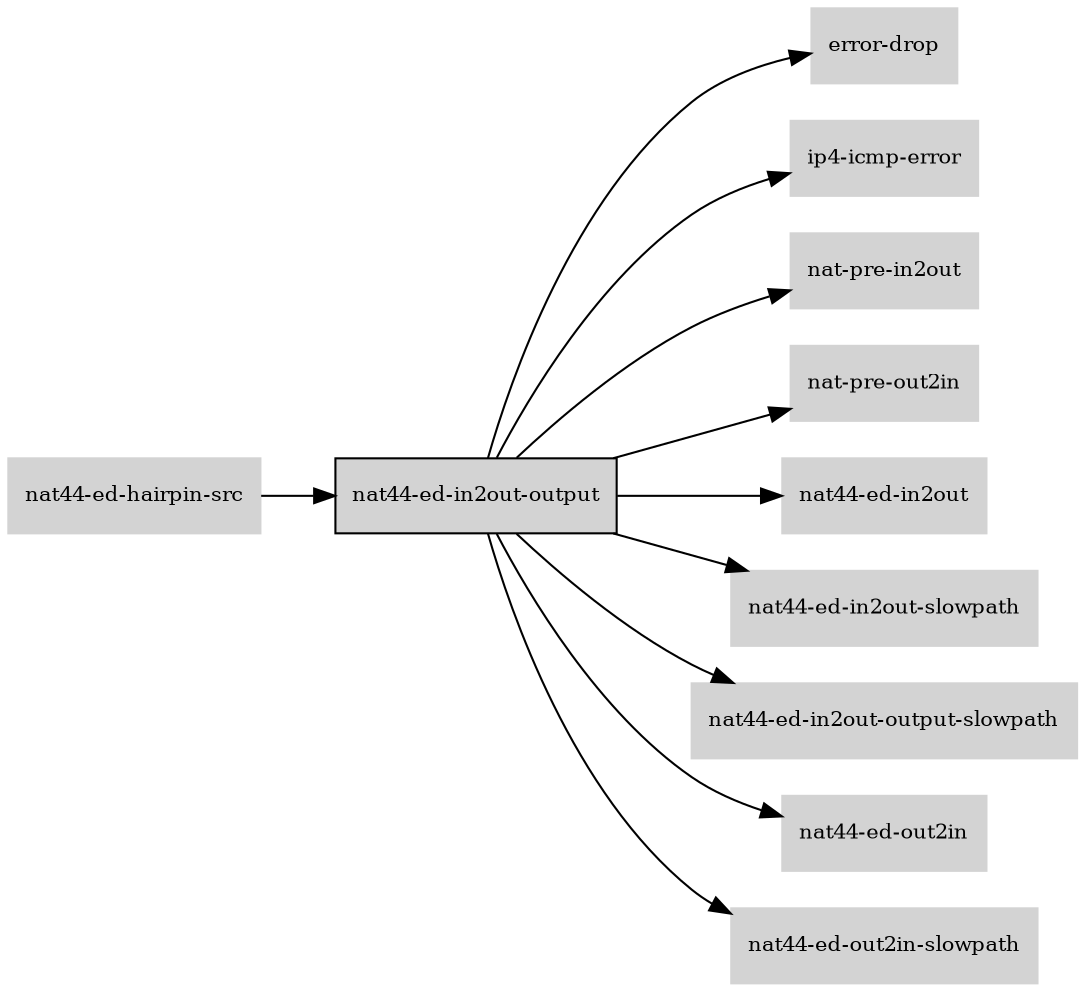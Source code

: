 digraph "nat44_ed_in2out_output_subgraph" {
  rankdir=LR;
  node [shape=box, style=filled, fontsize=10, color=lightgray, fontcolor=black, fillcolor=lightgray];
  "nat44-ed-in2out-output" [color=black, fontcolor=black, fillcolor=lightgray];
  edge [fontsize=8];
  "nat44-ed-hairpin-src" -> "nat44-ed-in2out-output";
  "nat44-ed-in2out-output" -> "error-drop";
  "nat44-ed-in2out-output" -> "ip4-icmp-error";
  "nat44-ed-in2out-output" -> "nat-pre-in2out";
  "nat44-ed-in2out-output" -> "nat-pre-out2in";
  "nat44-ed-in2out-output" -> "nat44-ed-in2out";
  "nat44-ed-in2out-output" -> "nat44-ed-in2out-slowpath";
  "nat44-ed-in2out-output" -> "nat44-ed-in2out-output-slowpath";
  "nat44-ed-in2out-output" -> "nat44-ed-out2in";
  "nat44-ed-in2out-output" -> "nat44-ed-out2in-slowpath";
}
